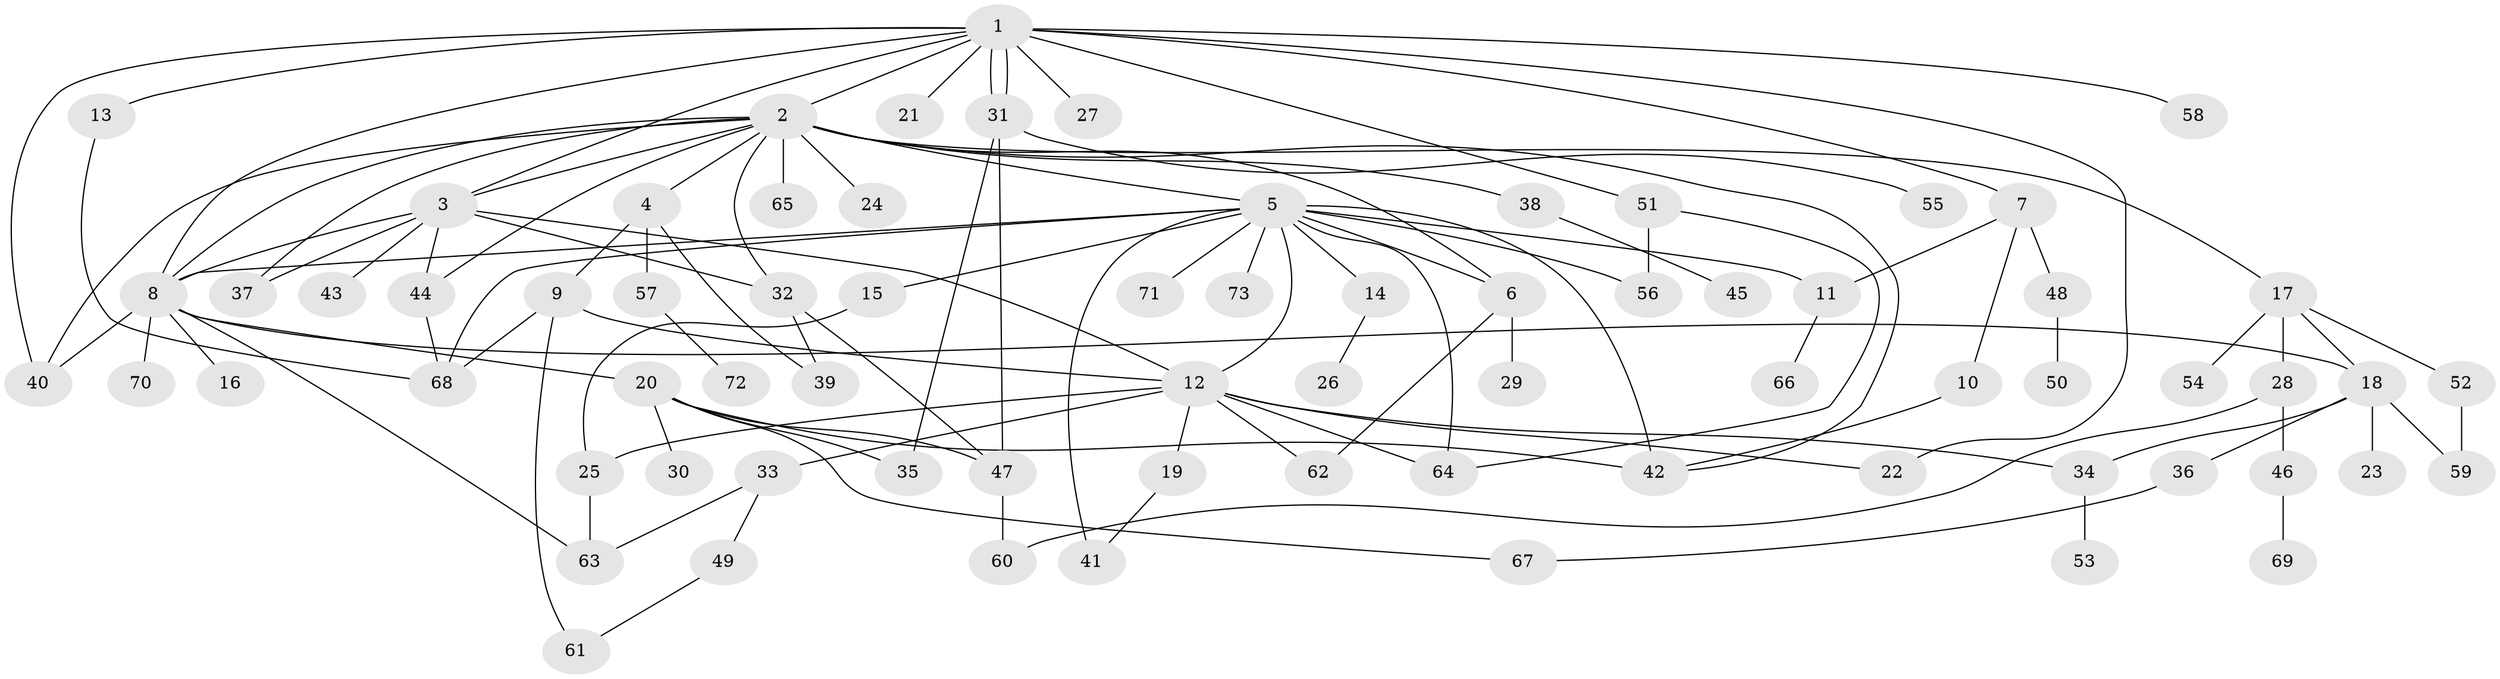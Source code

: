 // Generated by graph-tools (version 1.1) at 2025/49/03/09/25 03:49:47]
// undirected, 73 vertices, 111 edges
graph export_dot {
graph [start="1"]
  node [color=gray90,style=filled];
  1;
  2;
  3;
  4;
  5;
  6;
  7;
  8;
  9;
  10;
  11;
  12;
  13;
  14;
  15;
  16;
  17;
  18;
  19;
  20;
  21;
  22;
  23;
  24;
  25;
  26;
  27;
  28;
  29;
  30;
  31;
  32;
  33;
  34;
  35;
  36;
  37;
  38;
  39;
  40;
  41;
  42;
  43;
  44;
  45;
  46;
  47;
  48;
  49;
  50;
  51;
  52;
  53;
  54;
  55;
  56;
  57;
  58;
  59;
  60;
  61;
  62;
  63;
  64;
  65;
  66;
  67;
  68;
  69;
  70;
  71;
  72;
  73;
  1 -- 2;
  1 -- 3;
  1 -- 7;
  1 -- 8;
  1 -- 13;
  1 -- 21;
  1 -- 22;
  1 -- 27;
  1 -- 31;
  1 -- 31;
  1 -- 40;
  1 -- 51;
  1 -- 58;
  2 -- 3;
  2 -- 4;
  2 -- 5;
  2 -- 6;
  2 -- 8;
  2 -- 17;
  2 -- 24;
  2 -- 32;
  2 -- 37;
  2 -- 38;
  2 -- 40;
  2 -- 42;
  2 -- 44;
  2 -- 65;
  3 -- 8;
  3 -- 12;
  3 -- 32;
  3 -- 37;
  3 -- 43;
  3 -- 44;
  4 -- 9;
  4 -- 39;
  4 -- 57;
  5 -- 6;
  5 -- 8;
  5 -- 11;
  5 -- 12;
  5 -- 14;
  5 -- 15;
  5 -- 41;
  5 -- 42;
  5 -- 56;
  5 -- 64;
  5 -- 68;
  5 -- 71;
  5 -- 73;
  6 -- 29;
  6 -- 62;
  7 -- 10;
  7 -- 11;
  7 -- 48;
  8 -- 16;
  8 -- 18;
  8 -- 20;
  8 -- 40;
  8 -- 63;
  8 -- 70;
  9 -- 12;
  9 -- 61;
  9 -- 68;
  10 -- 42;
  11 -- 66;
  12 -- 19;
  12 -- 22;
  12 -- 25;
  12 -- 33;
  12 -- 34;
  12 -- 62;
  12 -- 64;
  13 -- 68;
  14 -- 26;
  15 -- 25;
  17 -- 18;
  17 -- 28;
  17 -- 52;
  17 -- 54;
  18 -- 23;
  18 -- 34;
  18 -- 36;
  18 -- 59;
  19 -- 41;
  20 -- 30;
  20 -- 35;
  20 -- 42;
  20 -- 47;
  20 -- 67;
  25 -- 63;
  28 -- 46;
  28 -- 60;
  31 -- 35;
  31 -- 47;
  31 -- 55;
  32 -- 39;
  32 -- 47;
  33 -- 49;
  33 -- 63;
  34 -- 53;
  36 -- 67;
  38 -- 45;
  44 -- 68;
  46 -- 69;
  47 -- 60;
  48 -- 50;
  49 -- 61;
  51 -- 56;
  51 -- 64;
  52 -- 59;
  57 -- 72;
}
